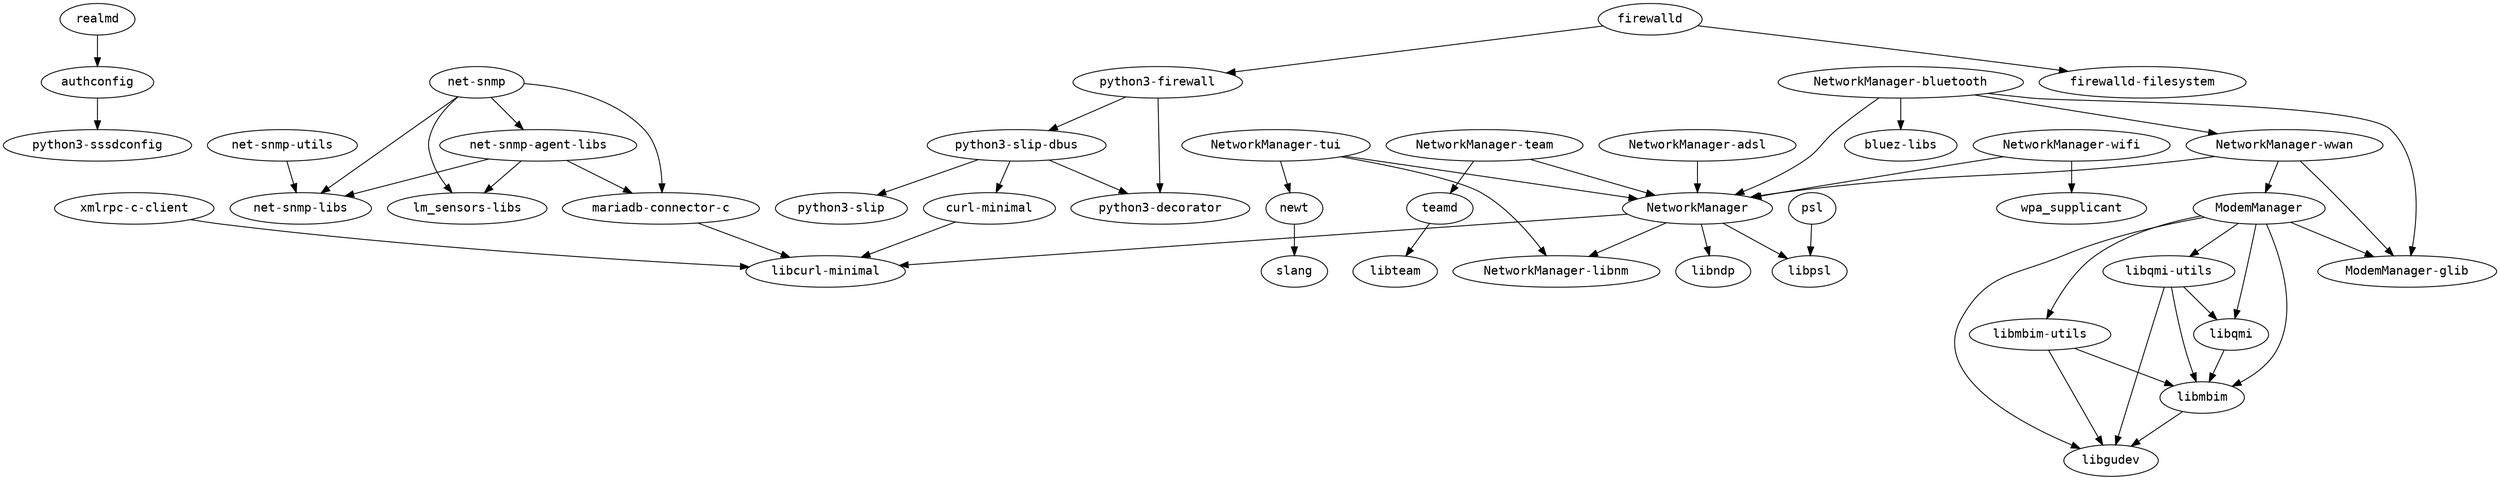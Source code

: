 strict digraph G {
node [fontname=monospace];
  "authconfig" -> "python3-sssdconfig";
  "curl-minimal" -> "libcurl-minimal";
  "firewalld" -> "firewalld-filesystem";
  "firewalld" -> "python3-firewall";
  "libmbim" -> "libgudev";
  "libmbim-utils" -> "libgudev";
  "libmbim-utils" -> "libmbim";
  "libqmi" -> "libmbim";
  "libqmi-utils" -> "libgudev";
  "libqmi-utils" -> "libmbim";
  "libqmi-utils" -> "libqmi";
  "mariadb-connector-c" -> "libcurl-minimal";
  "ModemManager" -> "libgudev";
  "ModemManager" -> "libmbim";
  "ModemManager" -> "libmbim-utils";
  "ModemManager" -> "libqmi";
  "ModemManager" -> "libqmi-utils";
  "ModemManager" -> "ModemManager-glib";
  "net-snmp-agent-libs" -> "lm_sensors-libs";
  "net-snmp-agent-libs" -> "mariadb-connector-c";
  "net-snmp-agent-libs" -> "net-snmp-libs";
  "net-snmp" -> "lm_sensors-libs";
  "net-snmp" -> "mariadb-connector-c";
  "net-snmp" -> "net-snmp-agent-libs";
  "net-snmp" -> "net-snmp-libs";
  "net-snmp-utils" -> "net-snmp-libs";
  "NetworkManager-adsl" -> "NetworkManager";
  "NetworkManager-bluetooth" -> "bluez-libs";
  "NetworkManager-bluetooth" -> "ModemManager-glib";
  "NetworkManager-bluetooth" -> "NetworkManager";
  "NetworkManager-bluetooth" -> "NetworkManager-wwan";
  "NetworkManager" -> "libcurl-minimal";
  "NetworkManager" -> "libndp";
  "NetworkManager" -> "libpsl";
  "NetworkManager" -> "NetworkManager-libnm";
  "NetworkManager-team" -> "NetworkManager";
  "NetworkManager-team" -> "teamd";
  "NetworkManager-tui" -> "NetworkManager";
  "NetworkManager-tui" -> "NetworkManager-libnm";
  "NetworkManager-tui" -> "newt";
  "NetworkManager-wifi" -> "NetworkManager";
  "NetworkManager-wifi" -> "wpa_supplicant";
  "NetworkManager-wwan" -> "ModemManager";
  "NetworkManager-wwan" -> "ModemManager-glib";
  "NetworkManager-wwan" -> "NetworkManager";
  "newt" -> "slang";
  "psl" -> "libpsl";
  "python3-firewall" -> "python3-decorator";
  "python3-firewall" -> "python3-slip-dbus";
  "python3-slip-dbus" -> "curl-minimal";
  "python3-slip-dbus" -> "python3-decorator";
  "python3-slip-dbus" -> "python3-slip";
  "realmd" -> "authconfig";
  "teamd" -> "libteam";
  "xmlrpc-c-client" -> "libcurl-minimal";
}
